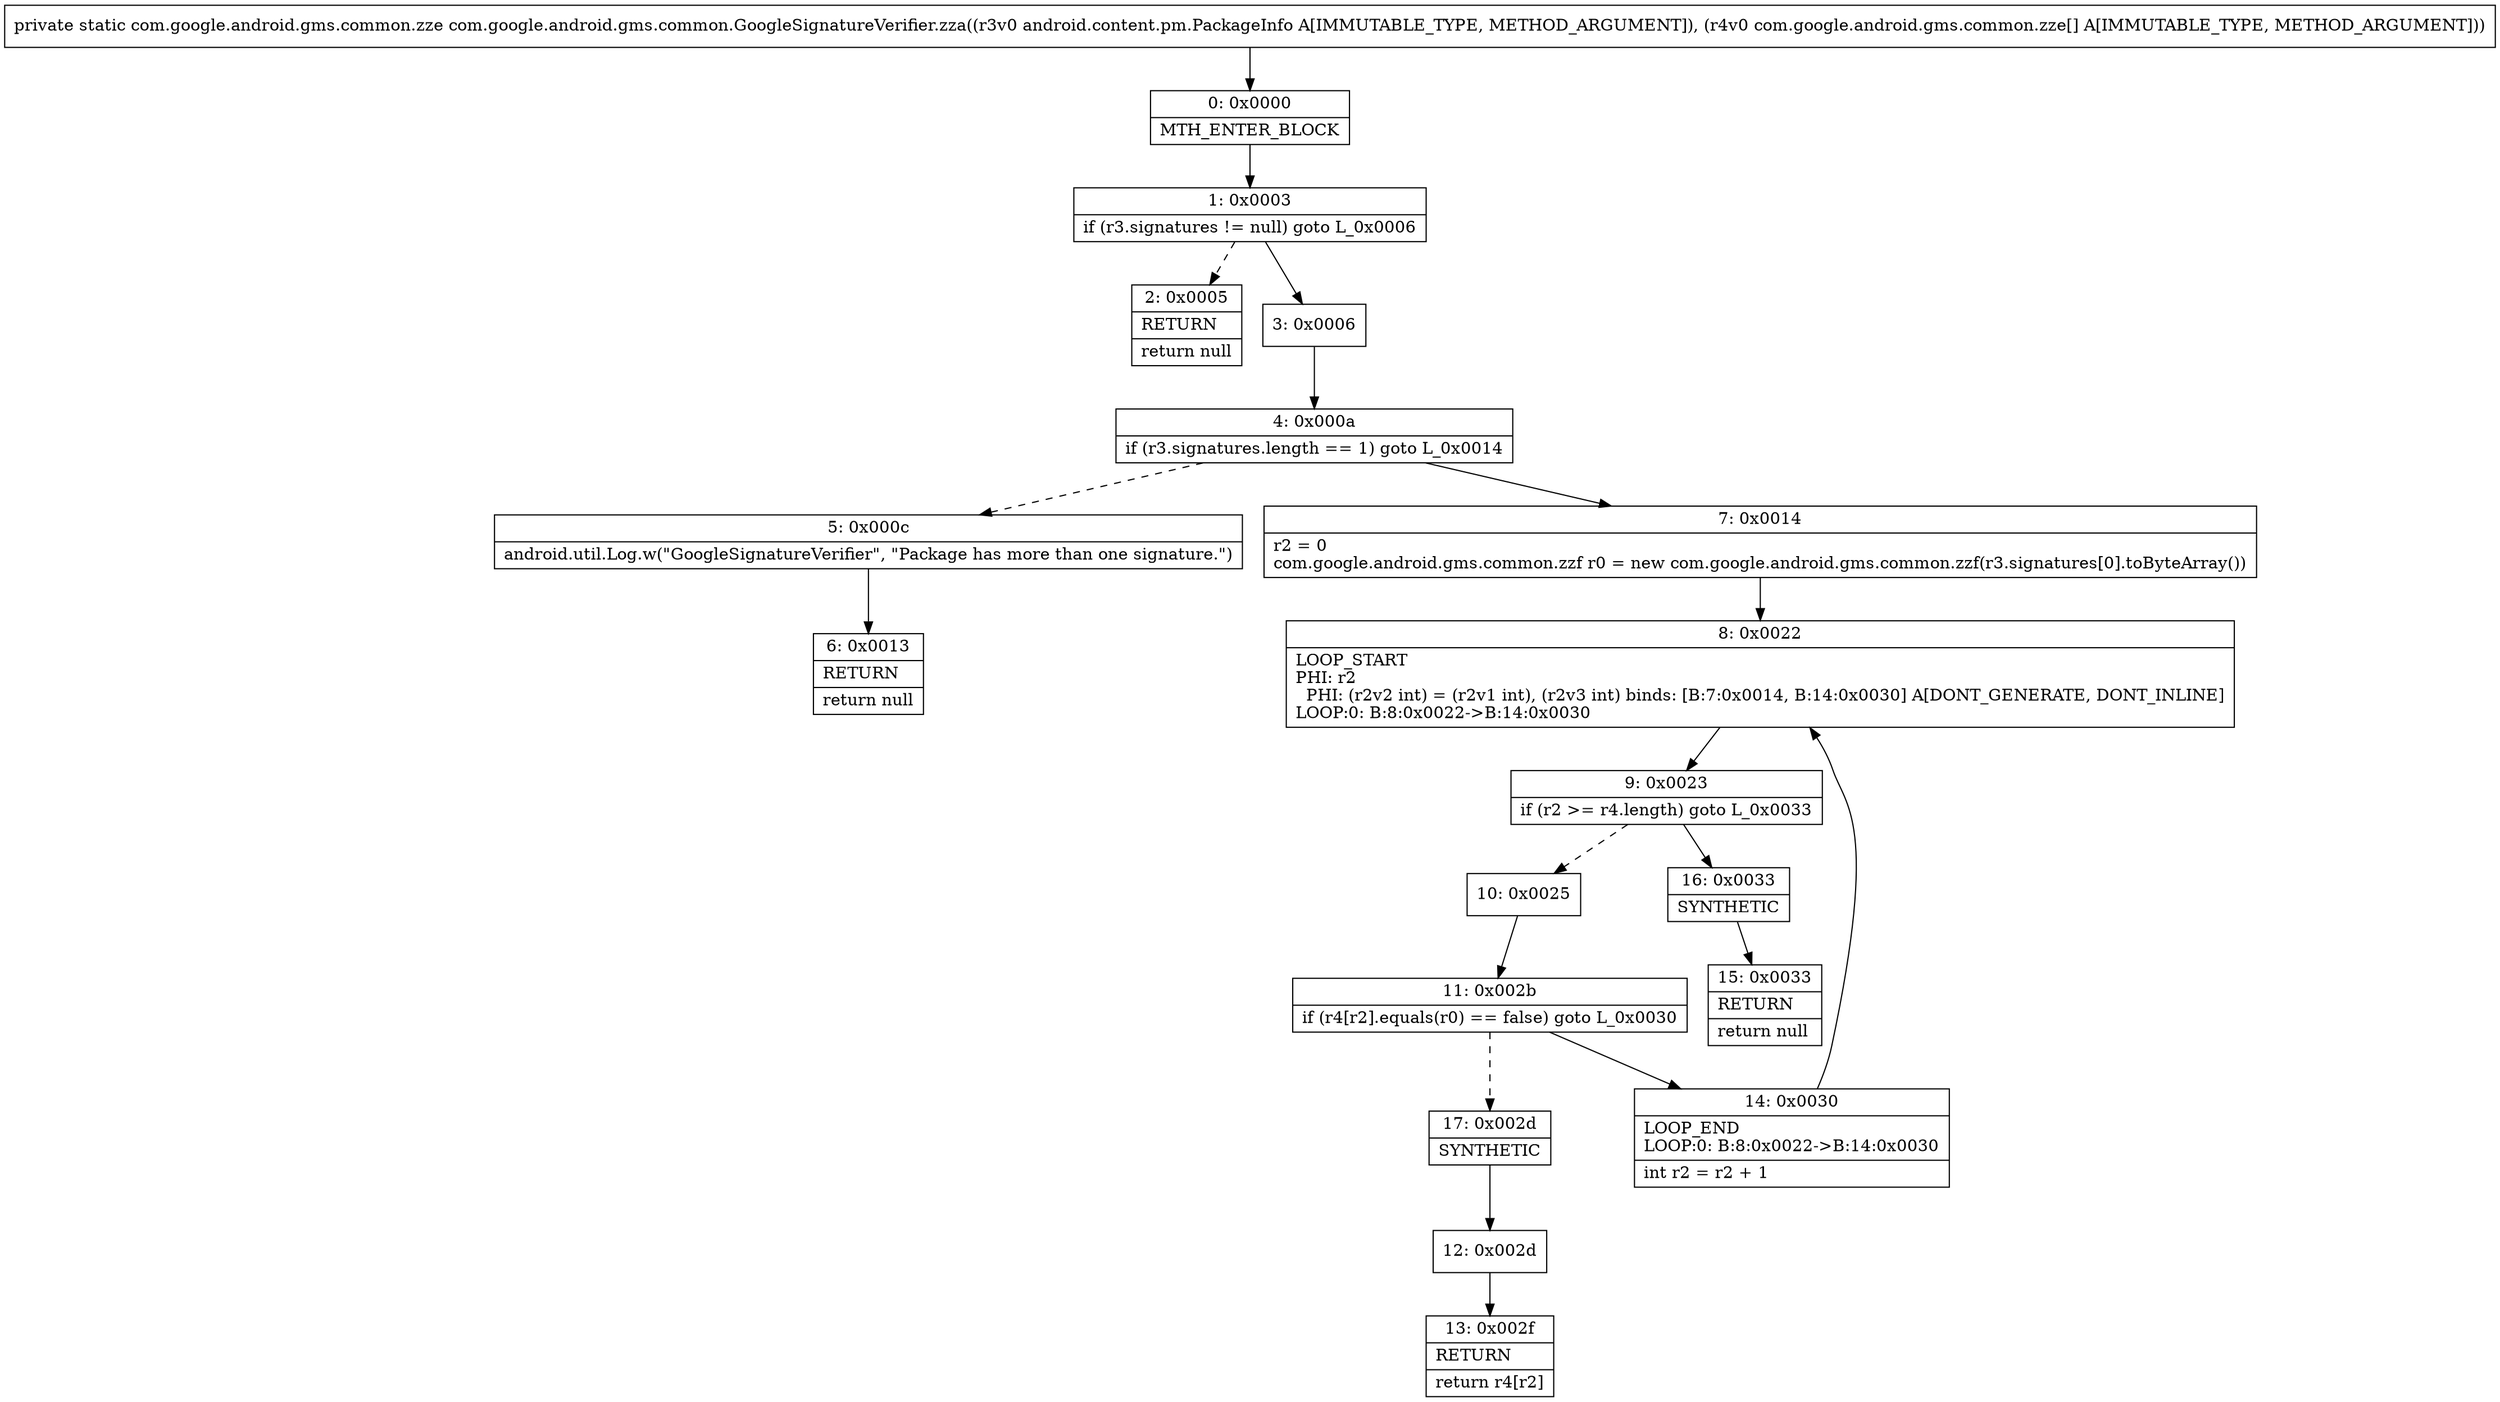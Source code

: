 digraph "CFG forcom.google.android.gms.common.GoogleSignatureVerifier.zza(Landroid\/content\/pm\/PackageInfo;[Lcom\/google\/android\/gms\/common\/zze;)Lcom\/google\/android\/gms\/common\/zze;" {
Node_0 [shape=record,label="{0\:\ 0x0000|MTH_ENTER_BLOCK\l}"];
Node_1 [shape=record,label="{1\:\ 0x0003|if (r3.signatures != null) goto L_0x0006\l}"];
Node_2 [shape=record,label="{2\:\ 0x0005|RETURN\l|return null\l}"];
Node_3 [shape=record,label="{3\:\ 0x0006}"];
Node_4 [shape=record,label="{4\:\ 0x000a|if (r3.signatures.length == 1) goto L_0x0014\l}"];
Node_5 [shape=record,label="{5\:\ 0x000c|android.util.Log.w(\"GoogleSignatureVerifier\", \"Package has more than one signature.\")\l}"];
Node_6 [shape=record,label="{6\:\ 0x0013|RETURN\l|return null\l}"];
Node_7 [shape=record,label="{7\:\ 0x0014|r2 = 0\lcom.google.android.gms.common.zzf r0 = new com.google.android.gms.common.zzf(r3.signatures[0].toByteArray())\l}"];
Node_8 [shape=record,label="{8\:\ 0x0022|LOOP_START\lPHI: r2 \l  PHI: (r2v2 int) = (r2v1 int), (r2v3 int) binds: [B:7:0x0014, B:14:0x0030] A[DONT_GENERATE, DONT_INLINE]\lLOOP:0: B:8:0x0022\-\>B:14:0x0030\l}"];
Node_9 [shape=record,label="{9\:\ 0x0023|if (r2 \>= r4.length) goto L_0x0033\l}"];
Node_10 [shape=record,label="{10\:\ 0x0025}"];
Node_11 [shape=record,label="{11\:\ 0x002b|if (r4[r2].equals(r0) == false) goto L_0x0030\l}"];
Node_12 [shape=record,label="{12\:\ 0x002d}"];
Node_13 [shape=record,label="{13\:\ 0x002f|RETURN\l|return r4[r2]\l}"];
Node_14 [shape=record,label="{14\:\ 0x0030|LOOP_END\lLOOP:0: B:8:0x0022\-\>B:14:0x0030\l|int r2 = r2 + 1\l}"];
Node_15 [shape=record,label="{15\:\ 0x0033|RETURN\l|return null\l}"];
Node_16 [shape=record,label="{16\:\ 0x0033|SYNTHETIC\l}"];
Node_17 [shape=record,label="{17\:\ 0x002d|SYNTHETIC\l}"];
MethodNode[shape=record,label="{private static com.google.android.gms.common.zze com.google.android.gms.common.GoogleSignatureVerifier.zza((r3v0 android.content.pm.PackageInfo A[IMMUTABLE_TYPE, METHOD_ARGUMENT]), (r4v0 com.google.android.gms.common.zze[] A[IMMUTABLE_TYPE, METHOD_ARGUMENT])) }"];
MethodNode -> Node_0;
Node_0 -> Node_1;
Node_1 -> Node_2[style=dashed];
Node_1 -> Node_3;
Node_3 -> Node_4;
Node_4 -> Node_5[style=dashed];
Node_4 -> Node_7;
Node_5 -> Node_6;
Node_7 -> Node_8;
Node_8 -> Node_9;
Node_9 -> Node_10[style=dashed];
Node_9 -> Node_16;
Node_10 -> Node_11;
Node_11 -> Node_14;
Node_11 -> Node_17[style=dashed];
Node_12 -> Node_13;
Node_14 -> Node_8;
Node_16 -> Node_15;
Node_17 -> Node_12;
}

